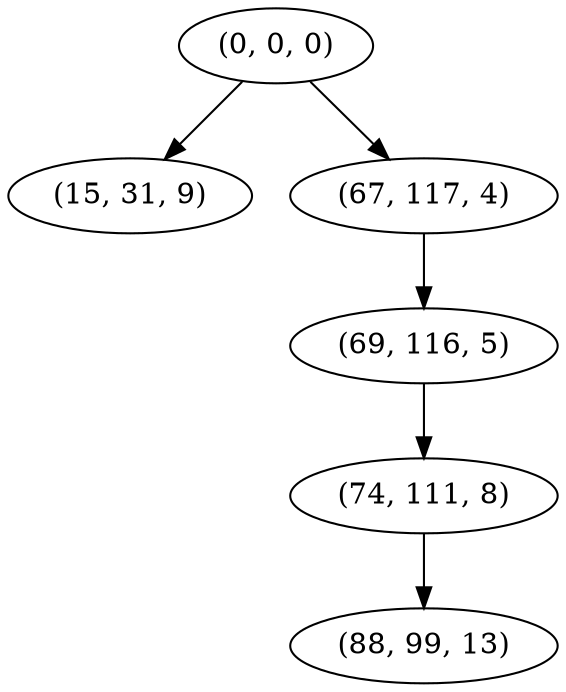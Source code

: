 digraph tree {
    "(0, 0, 0)";
    "(15, 31, 9)";
    "(67, 117, 4)";
    "(69, 116, 5)";
    "(74, 111, 8)";
    "(88, 99, 13)";
    "(0, 0, 0)" -> "(15, 31, 9)";
    "(0, 0, 0)" -> "(67, 117, 4)";
    "(67, 117, 4)" -> "(69, 116, 5)";
    "(69, 116, 5)" -> "(74, 111, 8)";
    "(74, 111, 8)" -> "(88, 99, 13)";
}
